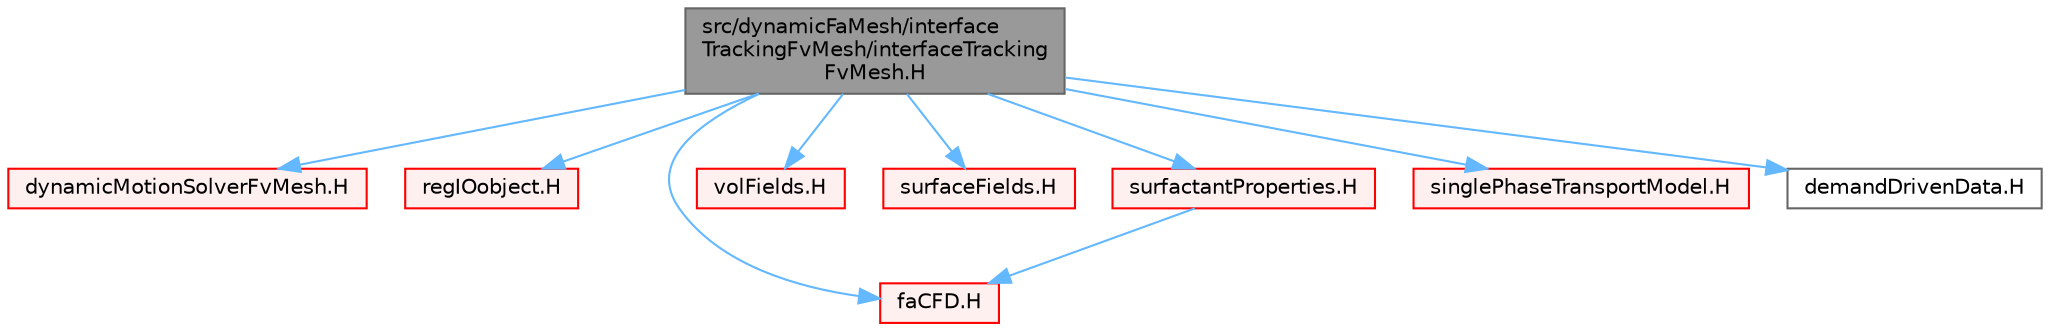 digraph "src/dynamicFaMesh/interfaceTrackingFvMesh/interfaceTrackingFvMesh.H"
{
 // LATEX_PDF_SIZE
  bgcolor="transparent";
  edge [fontname=Helvetica,fontsize=10,labelfontname=Helvetica,labelfontsize=10];
  node [fontname=Helvetica,fontsize=10,shape=box,height=0.2,width=0.4];
  Node1 [id="Node000001",label="src/dynamicFaMesh/interface\lTrackingFvMesh/interfaceTracking\lFvMesh.H",height=0.2,width=0.4,color="gray40", fillcolor="grey60", style="filled", fontcolor="black",tooltip=" "];
  Node1 -> Node2 [id="edge1_Node000001_Node000002",color="steelblue1",style="solid",tooltip=" "];
  Node2 [id="Node000002",label="dynamicMotionSolverFvMesh.H",height=0.2,width=0.4,color="red", fillcolor="#FFF0F0", style="filled",URL="$dynamicMotionSolverFvMesh_8H.html",tooltip=" "];
  Node1 -> Node112 [id="edge2_Node000001_Node000112",color="steelblue1",style="solid",tooltip=" "];
  Node112 [id="Node000112",label="regIOobject.H",height=0.2,width=0.4,color="red", fillcolor="#FFF0F0", style="filled",URL="$regIOobject_8H.html",tooltip=" "];
  Node1 -> Node372 [id="edge3_Node000001_Node000372",color="steelblue1",style="solid",tooltip=" "];
  Node372 [id="Node000372",label="faCFD.H",height=0.2,width=0.4,color="red", fillcolor="#FFF0F0", style="filled",URL="$faCFD_8H.html",tooltip=" "];
  Node1 -> Node478 [id="edge4_Node000001_Node000478",color="steelblue1",style="solid",tooltip=" "];
  Node478 [id="Node000478",label="volFields.H",height=0.2,width=0.4,color="red", fillcolor="#FFF0F0", style="filled",URL="$volFields_8H.html",tooltip=" "];
  Node1 -> Node484 [id="edge5_Node000001_Node000484",color="steelblue1",style="solid",tooltip=" "];
  Node484 [id="Node000484",label="surfaceFields.H",height=0.2,width=0.4,color="red", fillcolor="#FFF0F0", style="filled",URL="$surfaceFields_8H.html",tooltip="Foam::surfaceFields."];
  Node1 -> Node491 [id="edge6_Node000001_Node000491",color="steelblue1",style="solid",tooltip=" "];
  Node491 [id="Node000491",label="surfactantProperties.H",height=0.2,width=0.4,color="red", fillcolor="#FFF0F0", style="filled",URL="$surfactantProperties_8H.html",tooltip=" "];
  Node491 -> Node372 [id="edge7_Node000491_Node000372",color="steelblue1",style="solid",tooltip=" "];
  Node1 -> Node567 [id="edge8_Node000001_Node000567",color="steelblue1",style="solid",tooltip=" "];
  Node567 [id="Node000567",label="singlePhaseTransportModel.H",height=0.2,width=0.4,color="red", fillcolor="#FFF0F0", style="filled",URL="$singlePhaseTransportModel_8H.html",tooltip=" "];
  Node1 -> Node569 [id="edge9_Node000001_Node000569",color="steelblue1",style="solid",tooltip=" "];
  Node569 [id="Node000569",label="demandDrivenData.H",height=0.2,width=0.4,color="grey40", fillcolor="white", style="filled",URL="$demandDrivenData_8H.html",tooltip="Template functions to aid in the implementation of demand driven data."];
}
